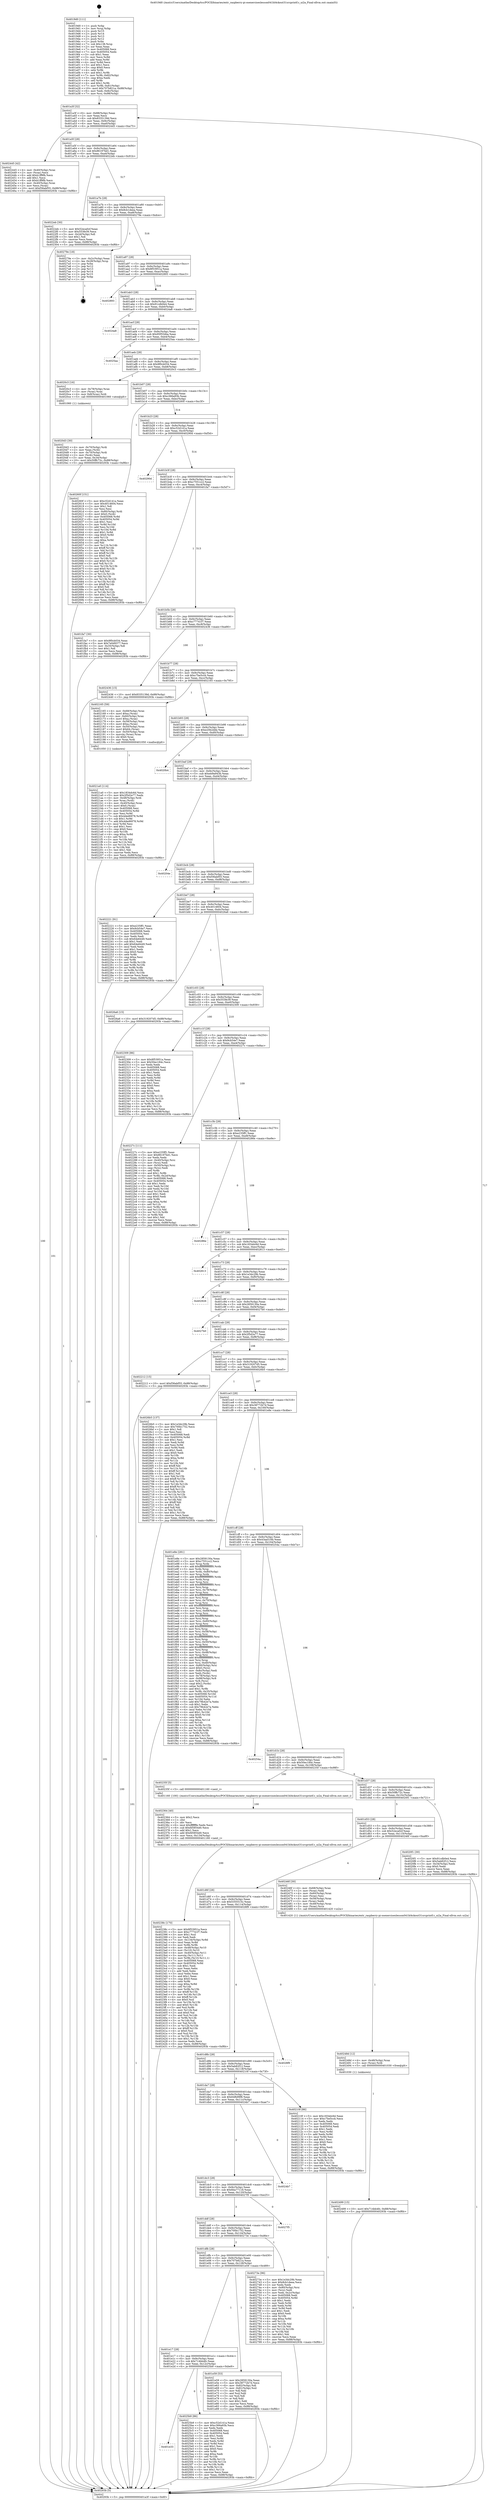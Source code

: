 digraph "0x4019d0" {
  label = "0x4019d0 (/mnt/c/Users/mathe/Desktop/tcc/POCII/binaries/extr_raspberry-pi-osexerciseslesson041bl4ckout31srcprintf.c_ui2a_Final-ollvm.out::main(0))"
  labelloc = "t"
  node[shape=record]

  Entry [label="",width=0.3,height=0.3,shape=circle,fillcolor=black,style=filled]
  "0x401a3f" [label="{
     0x401a3f [32]\l
     | [instrs]\l
     &nbsp;&nbsp;0x401a3f \<+6\>: mov -0x88(%rbp),%eax\l
     &nbsp;&nbsp;0x401a45 \<+2\>: mov %eax,%ecx\l
     &nbsp;&nbsp;0x401a47 \<+6\>: sub $0x8335139d,%ecx\l
     &nbsp;&nbsp;0x401a4d \<+6\>: mov %eax,-0x9c(%rbp)\l
     &nbsp;&nbsp;0x401a53 \<+6\>: mov %ecx,-0xa0(%rbp)\l
     &nbsp;&nbsp;0x401a59 \<+6\>: je 0000000000402445 \<main+0xa75\>\l
  }"]
  "0x402445" [label="{
     0x402445 [42]\l
     | [instrs]\l
     &nbsp;&nbsp;0x402445 \<+4\>: mov -0x40(%rbp),%rax\l
     &nbsp;&nbsp;0x402449 \<+2\>: mov (%rax),%ecx\l
     &nbsp;&nbsp;0x40244b \<+6\>: add $0xb1ff9fb,%ecx\l
     &nbsp;&nbsp;0x402451 \<+3\>: add $0x1,%ecx\l
     &nbsp;&nbsp;0x402454 \<+6\>: sub $0xb1ff9fb,%ecx\l
     &nbsp;&nbsp;0x40245a \<+4\>: mov -0x40(%rbp),%rax\l
     &nbsp;&nbsp;0x40245e \<+2\>: mov %ecx,(%rax)\l
     &nbsp;&nbsp;0x402460 \<+10\>: movl $0xf36abf55,-0x88(%rbp)\l
     &nbsp;&nbsp;0x40246a \<+5\>: jmp 000000000040293b \<main+0xf6b\>\l
  }"]
  "0x401a5f" [label="{
     0x401a5f [28]\l
     | [instrs]\l
     &nbsp;&nbsp;0x401a5f \<+5\>: jmp 0000000000401a64 \<main+0x94\>\l
     &nbsp;&nbsp;0x401a64 \<+6\>: mov -0x9c(%rbp),%eax\l
     &nbsp;&nbsp;0x401a6a \<+5\>: sub $0x86197bd1,%eax\l
     &nbsp;&nbsp;0x401a6f \<+6\>: mov %eax,-0xa4(%rbp)\l
     &nbsp;&nbsp;0x401a75 \<+6\>: je 00000000004022eb \<main+0x91b\>\l
  }"]
  Exit [label="",width=0.3,height=0.3,shape=circle,fillcolor=black,style=filled,peripheries=2]
  "0x4022eb" [label="{
     0x4022eb [30]\l
     | [instrs]\l
     &nbsp;&nbsp;0x4022eb \<+5\>: mov $0x52eca0cf,%eax\l
     &nbsp;&nbsp;0x4022f0 \<+5\>: mov $0x553fe39,%ecx\l
     &nbsp;&nbsp;0x4022f5 \<+3\>: mov -0x2d(%rbp),%dl\l
     &nbsp;&nbsp;0x4022f8 \<+3\>: test $0x1,%dl\l
     &nbsp;&nbsp;0x4022fb \<+3\>: cmovne %ecx,%eax\l
     &nbsp;&nbsp;0x4022fe \<+6\>: mov %eax,-0x88(%rbp)\l
     &nbsp;&nbsp;0x402304 \<+5\>: jmp 000000000040293b \<main+0xf6b\>\l
  }"]
  "0x401a7b" [label="{
     0x401a7b [28]\l
     | [instrs]\l
     &nbsp;&nbsp;0x401a7b \<+5\>: jmp 0000000000401a80 \<main+0xb0\>\l
     &nbsp;&nbsp;0x401a80 \<+6\>: mov -0x9c(%rbp),%eax\l
     &nbsp;&nbsp;0x401a86 \<+5\>: sub $0x8cb1deea,%eax\l
     &nbsp;&nbsp;0x401a8b \<+6\>: mov %eax,-0xa8(%rbp)\l
     &nbsp;&nbsp;0x401a91 \<+6\>: je 000000000040279e \<main+0xdce\>\l
  }"]
  "0x401e33" [label="{
     0x401e33\l
  }", style=dashed]
  "0x40279e" [label="{
     0x40279e [18]\l
     | [instrs]\l
     &nbsp;&nbsp;0x40279e \<+3\>: mov -0x2c(%rbp),%eax\l
     &nbsp;&nbsp;0x4027a1 \<+4\>: lea -0x28(%rbp),%rsp\l
     &nbsp;&nbsp;0x4027a5 \<+1\>: pop %rbx\l
     &nbsp;&nbsp;0x4027a6 \<+2\>: pop %r12\l
     &nbsp;&nbsp;0x4027a8 \<+2\>: pop %r13\l
     &nbsp;&nbsp;0x4027aa \<+2\>: pop %r14\l
     &nbsp;&nbsp;0x4027ac \<+2\>: pop %r15\l
     &nbsp;&nbsp;0x4027ae \<+1\>: pop %rbp\l
     &nbsp;&nbsp;0x4027af \<+1\>: ret\l
  }"]
  "0x401a97" [label="{
     0x401a97 [28]\l
     | [instrs]\l
     &nbsp;&nbsp;0x401a97 \<+5\>: jmp 0000000000401a9c \<main+0xcc\>\l
     &nbsp;&nbsp;0x401a9c \<+6\>: mov -0x9c(%rbp),%eax\l
     &nbsp;&nbsp;0x401aa2 \<+5\>: sub $0x8f53951a,%eax\l
     &nbsp;&nbsp;0x401aa7 \<+6\>: mov %eax,-0xac(%rbp)\l
     &nbsp;&nbsp;0x401aad \<+6\>: je 0000000000402893 \<main+0xec3\>\l
  }"]
  "0x4025b9" [label="{
     0x4025b9 [86]\l
     | [instrs]\l
     &nbsp;&nbsp;0x4025b9 \<+5\>: mov $0xc52d141a,%eax\l
     &nbsp;&nbsp;0x4025be \<+5\>: mov $0xc366a93b,%ecx\l
     &nbsp;&nbsp;0x4025c3 \<+2\>: xor %edx,%edx\l
     &nbsp;&nbsp;0x4025c5 \<+7\>: mov 0x405068,%esi\l
     &nbsp;&nbsp;0x4025cc \<+7\>: mov 0x405054,%edi\l
     &nbsp;&nbsp;0x4025d3 \<+3\>: sub $0x1,%edx\l
     &nbsp;&nbsp;0x4025d6 \<+3\>: mov %esi,%r8d\l
     &nbsp;&nbsp;0x4025d9 \<+3\>: add %edx,%r8d\l
     &nbsp;&nbsp;0x4025dc \<+4\>: imul %r8d,%esi\l
     &nbsp;&nbsp;0x4025e0 \<+3\>: and $0x1,%esi\l
     &nbsp;&nbsp;0x4025e3 \<+3\>: cmp $0x0,%esi\l
     &nbsp;&nbsp;0x4025e6 \<+4\>: sete %r9b\l
     &nbsp;&nbsp;0x4025ea \<+3\>: cmp $0xa,%edi\l
     &nbsp;&nbsp;0x4025ed \<+4\>: setl %r10b\l
     &nbsp;&nbsp;0x4025f1 \<+3\>: mov %r9b,%r11b\l
     &nbsp;&nbsp;0x4025f4 \<+3\>: and %r10b,%r11b\l
     &nbsp;&nbsp;0x4025f7 \<+3\>: xor %r10b,%r9b\l
     &nbsp;&nbsp;0x4025fa \<+3\>: or %r9b,%r11b\l
     &nbsp;&nbsp;0x4025fd \<+4\>: test $0x1,%r11b\l
     &nbsp;&nbsp;0x402601 \<+3\>: cmovne %ecx,%eax\l
     &nbsp;&nbsp;0x402604 \<+6\>: mov %eax,-0x88(%rbp)\l
     &nbsp;&nbsp;0x40260a \<+5\>: jmp 000000000040293b \<main+0xf6b\>\l
  }"]
  "0x402893" [label="{
     0x402893\l
  }", style=dashed]
  "0x401ab3" [label="{
     0x401ab3 [28]\l
     | [instrs]\l
     &nbsp;&nbsp;0x401ab3 \<+5\>: jmp 0000000000401ab8 \<main+0xe8\>\l
     &nbsp;&nbsp;0x401ab8 \<+6\>: mov -0x9c(%rbp),%eax\l
     &nbsp;&nbsp;0x401abe \<+5\>: sub $0x91cdb0e4,%eax\l
     &nbsp;&nbsp;0x401ac3 \<+6\>: mov %eax,-0xb0(%rbp)\l
     &nbsp;&nbsp;0x401ac9 \<+6\>: je 00000000004024a8 \<main+0xad8\>\l
  }"]
  "0x402499" [label="{
     0x402499 [15]\l
     | [instrs]\l
     &nbsp;&nbsp;0x402499 \<+10\>: movl $0x714bb4fc,-0x88(%rbp)\l
     &nbsp;&nbsp;0x4024a3 \<+5\>: jmp 000000000040293b \<main+0xf6b\>\l
  }"]
  "0x4024a8" [label="{
     0x4024a8\l
  }", style=dashed]
  "0x401acf" [label="{
     0x401acf [28]\l
     | [instrs]\l
     &nbsp;&nbsp;0x401acf \<+5\>: jmp 0000000000401ad4 \<main+0x104\>\l
     &nbsp;&nbsp;0x401ad4 \<+6\>: mov -0x9c(%rbp),%eax\l
     &nbsp;&nbsp;0x401ada \<+5\>: sub $0x95f554ba,%eax\l
     &nbsp;&nbsp;0x401adf \<+6\>: mov %eax,-0xb4(%rbp)\l
     &nbsp;&nbsp;0x401ae5 \<+6\>: je 00000000004025aa \<main+0xbda\>\l
  }"]
  "0x40248d" [label="{
     0x40248d [12]\l
     | [instrs]\l
     &nbsp;&nbsp;0x40248d \<+4\>: mov -0x48(%rbp),%rax\l
     &nbsp;&nbsp;0x402491 \<+3\>: mov (%rax),%rdi\l
     &nbsp;&nbsp;0x402494 \<+5\>: call 0000000000401030 \<free@plt\>\l
     | [calls]\l
     &nbsp;&nbsp;0x401030 \{1\} (unknown)\l
  }"]
  "0x4025aa" [label="{
     0x4025aa\l
  }", style=dashed]
  "0x401aeb" [label="{
     0x401aeb [28]\l
     | [instrs]\l
     &nbsp;&nbsp;0x401aeb \<+5\>: jmp 0000000000401af0 \<main+0x120\>\l
     &nbsp;&nbsp;0x401af0 \<+6\>: mov -0x9c(%rbp),%eax\l
     &nbsp;&nbsp;0x401af6 \<+5\>: sub $0x9f0cb034,%eax\l
     &nbsp;&nbsp;0x401afb \<+6\>: mov %eax,-0xb8(%rbp)\l
     &nbsp;&nbsp;0x401b01 \<+6\>: je 00000000004020c3 \<main+0x6f3\>\l
  }"]
  "0x40238c" [label="{
     0x40238c [170]\l
     | [instrs]\l
     &nbsp;&nbsp;0x40238c \<+5\>: mov $0x8f53951a,%ecx\l
     &nbsp;&nbsp;0x402391 \<+5\>: mov $0xc77741f7,%edx\l
     &nbsp;&nbsp;0x402396 \<+3\>: mov $0x1,%sil\l
     &nbsp;&nbsp;0x402399 \<+2\>: xor %edi,%edi\l
     &nbsp;&nbsp;0x40239b \<+7\>: mov -0x134(%rbp),%r8d\l
     &nbsp;&nbsp;0x4023a2 \<+4\>: imul %eax,%r8d\l
     &nbsp;&nbsp;0x4023a6 \<+3\>: mov %r8b,%r9b\l
     &nbsp;&nbsp;0x4023a9 \<+4\>: mov -0x48(%rbp),%r10\l
     &nbsp;&nbsp;0x4023ad \<+3\>: mov (%r10),%r10\l
     &nbsp;&nbsp;0x4023b0 \<+4\>: mov -0x40(%rbp),%r11\l
     &nbsp;&nbsp;0x4023b4 \<+3\>: movslq (%r11),%r11\l
     &nbsp;&nbsp;0x4023b7 \<+4\>: mov %r9b,(%r10,%r11,1)\l
     &nbsp;&nbsp;0x4023bb \<+7\>: mov 0x405068,%eax\l
     &nbsp;&nbsp;0x4023c2 \<+8\>: mov 0x405054,%r8d\l
     &nbsp;&nbsp;0x4023ca \<+3\>: sub $0x1,%edi\l
     &nbsp;&nbsp;0x4023cd \<+2\>: mov %eax,%ebx\l
     &nbsp;&nbsp;0x4023cf \<+2\>: add %edi,%ebx\l
     &nbsp;&nbsp;0x4023d1 \<+3\>: imul %ebx,%eax\l
     &nbsp;&nbsp;0x4023d4 \<+3\>: and $0x1,%eax\l
     &nbsp;&nbsp;0x4023d7 \<+3\>: cmp $0x0,%eax\l
     &nbsp;&nbsp;0x4023da \<+4\>: sete %r9b\l
     &nbsp;&nbsp;0x4023de \<+4\>: cmp $0xa,%r8d\l
     &nbsp;&nbsp;0x4023e2 \<+4\>: setl %r14b\l
     &nbsp;&nbsp;0x4023e6 \<+3\>: mov %r9b,%r15b\l
     &nbsp;&nbsp;0x4023e9 \<+4\>: xor $0xff,%r15b\l
     &nbsp;&nbsp;0x4023ed \<+3\>: mov %r14b,%r12b\l
     &nbsp;&nbsp;0x4023f0 \<+4\>: xor $0xff,%r12b\l
     &nbsp;&nbsp;0x4023f4 \<+4\>: xor $0x0,%sil\l
     &nbsp;&nbsp;0x4023f8 \<+3\>: mov %r15b,%r13b\l
     &nbsp;&nbsp;0x4023fb \<+4\>: and $0x0,%r13b\l
     &nbsp;&nbsp;0x4023ff \<+3\>: and %sil,%r9b\l
     &nbsp;&nbsp;0x402402 \<+3\>: mov %r12b,%al\l
     &nbsp;&nbsp;0x402405 \<+2\>: and $0x0,%al\l
     &nbsp;&nbsp;0x402407 \<+3\>: and %sil,%r14b\l
     &nbsp;&nbsp;0x40240a \<+3\>: or %r9b,%r13b\l
     &nbsp;&nbsp;0x40240d \<+3\>: or %r14b,%al\l
     &nbsp;&nbsp;0x402410 \<+3\>: xor %al,%r13b\l
     &nbsp;&nbsp;0x402413 \<+3\>: or %r12b,%r15b\l
     &nbsp;&nbsp;0x402416 \<+4\>: xor $0xff,%r15b\l
     &nbsp;&nbsp;0x40241a \<+4\>: or $0x0,%sil\l
     &nbsp;&nbsp;0x40241e \<+3\>: and %sil,%r15b\l
     &nbsp;&nbsp;0x402421 \<+3\>: or %r15b,%r13b\l
     &nbsp;&nbsp;0x402424 \<+4\>: test $0x1,%r13b\l
     &nbsp;&nbsp;0x402428 \<+3\>: cmovne %edx,%ecx\l
     &nbsp;&nbsp;0x40242b \<+6\>: mov %ecx,-0x88(%rbp)\l
     &nbsp;&nbsp;0x402431 \<+5\>: jmp 000000000040293b \<main+0xf6b\>\l
  }"]
  "0x4020c3" [label="{
     0x4020c3 [16]\l
     | [instrs]\l
     &nbsp;&nbsp;0x4020c3 \<+4\>: mov -0x78(%rbp),%rax\l
     &nbsp;&nbsp;0x4020c7 \<+3\>: mov (%rax),%rax\l
     &nbsp;&nbsp;0x4020ca \<+4\>: mov 0x8(%rax),%rdi\l
     &nbsp;&nbsp;0x4020ce \<+5\>: call 0000000000401060 \<atoi@plt\>\l
     | [calls]\l
     &nbsp;&nbsp;0x401060 \{1\} (unknown)\l
  }"]
  "0x401b07" [label="{
     0x401b07 [28]\l
     | [instrs]\l
     &nbsp;&nbsp;0x401b07 \<+5\>: jmp 0000000000401b0c \<main+0x13c\>\l
     &nbsp;&nbsp;0x401b0c \<+6\>: mov -0x9c(%rbp),%eax\l
     &nbsp;&nbsp;0x401b12 \<+5\>: sub $0xc366a93b,%eax\l
     &nbsp;&nbsp;0x401b17 \<+6\>: mov %eax,-0xbc(%rbp)\l
     &nbsp;&nbsp;0x401b1d \<+6\>: je 000000000040260f \<main+0xc3f\>\l
  }"]
  "0x402364" [label="{
     0x402364 [40]\l
     | [instrs]\l
     &nbsp;&nbsp;0x402364 \<+5\>: mov $0x2,%ecx\l
     &nbsp;&nbsp;0x402369 \<+1\>: cltd\l
     &nbsp;&nbsp;0x40236a \<+2\>: idiv %ecx\l
     &nbsp;&nbsp;0x40236c \<+6\>: imul $0xfffffffe,%edx,%ecx\l
     &nbsp;&nbsp;0x402372 \<+6\>: sub $0xfd5854d0,%ecx\l
     &nbsp;&nbsp;0x402378 \<+3\>: add $0x1,%ecx\l
     &nbsp;&nbsp;0x40237b \<+6\>: add $0xfd5854d0,%ecx\l
     &nbsp;&nbsp;0x402381 \<+6\>: mov %ecx,-0x134(%rbp)\l
     &nbsp;&nbsp;0x402387 \<+5\>: call 0000000000401160 \<next_i\>\l
     | [calls]\l
     &nbsp;&nbsp;0x401160 \{100\} (/mnt/c/Users/mathe/Desktop/tcc/POCII/binaries/extr_raspberry-pi-osexerciseslesson041bl4ckout31srcprintf.c_ui2a_Final-ollvm.out::next_i)\l
  }"]
  "0x40260f" [label="{
     0x40260f [151]\l
     | [instrs]\l
     &nbsp;&nbsp;0x40260f \<+5\>: mov $0xc52d141a,%eax\l
     &nbsp;&nbsp;0x402614 \<+5\>: mov $0x4014604,%ecx\l
     &nbsp;&nbsp;0x402619 \<+2\>: mov $0x1,%dl\l
     &nbsp;&nbsp;0x40261b \<+2\>: xor %esi,%esi\l
     &nbsp;&nbsp;0x40261d \<+4\>: mov -0x80(%rbp),%rdi\l
     &nbsp;&nbsp;0x402621 \<+6\>: movl $0x0,(%rdi)\l
     &nbsp;&nbsp;0x402627 \<+8\>: mov 0x405068,%r8d\l
     &nbsp;&nbsp;0x40262f \<+8\>: mov 0x405054,%r9d\l
     &nbsp;&nbsp;0x402637 \<+3\>: sub $0x1,%esi\l
     &nbsp;&nbsp;0x40263a \<+3\>: mov %r8d,%r10d\l
     &nbsp;&nbsp;0x40263d \<+3\>: add %esi,%r10d\l
     &nbsp;&nbsp;0x402640 \<+4\>: imul %r10d,%r8d\l
     &nbsp;&nbsp;0x402644 \<+4\>: and $0x1,%r8d\l
     &nbsp;&nbsp;0x402648 \<+4\>: cmp $0x0,%r8d\l
     &nbsp;&nbsp;0x40264c \<+4\>: sete %r11b\l
     &nbsp;&nbsp;0x402650 \<+4\>: cmp $0xa,%r9d\l
     &nbsp;&nbsp;0x402654 \<+3\>: setl %bl\l
     &nbsp;&nbsp;0x402657 \<+3\>: mov %r11b,%r14b\l
     &nbsp;&nbsp;0x40265a \<+4\>: xor $0xff,%r14b\l
     &nbsp;&nbsp;0x40265e \<+3\>: mov %bl,%r15b\l
     &nbsp;&nbsp;0x402661 \<+4\>: xor $0xff,%r15b\l
     &nbsp;&nbsp;0x402665 \<+3\>: xor $0x0,%dl\l
     &nbsp;&nbsp;0x402668 \<+3\>: mov %r14b,%r12b\l
     &nbsp;&nbsp;0x40266b \<+4\>: and $0x0,%r12b\l
     &nbsp;&nbsp;0x40266f \<+3\>: and %dl,%r11b\l
     &nbsp;&nbsp;0x402672 \<+3\>: mov %r15b,%r13b\l
     &nbsp;&nbsp;0x402675 \<+4\>: and $0x0,%r13b\l
     &nbsp;&nbsp;0x402679 \<+2\>: and %dl,%bl\l
     &nbsp;&nbsp;0x40267b \<+3\>: or %r11b,%r12b\l
     &nbsp;&nbsp;0x40267e \<+3\>: or %bl,%r13b\l
     &nbsp;&nbsp;0x402681 \<+3\>: xor %r13b,%r12b\l
     &nbsp;&nbsp;0x402684 \<+3\>: or %r15b,%r14b\l
     &nbsp;&nbsp;0x402687 \<+4\>: xor $0xff,%r14b\l
     &nbsp;&nbsp;0x40268b \<+3\>: or $0x0,%dl\l
     &nbsp;&nbsp;0x40268e \<+3\>: and %dl,%r14b\l
     &nbsp;&nbsp;0x402691 \<+3\>: or %r14b,%r12b\l
     &nbsp;&nbsp;0x402694 \<+4\>: test $0x1,%r12b\l
     &nbsp;&nbsp;0x402698 \<+3\>: cmovne %ecx,%eax\l
     &nbsp;&nbsp;0x40269b \<+6\>: mov %eax,-0x88(%rbp)\l
     &nbsp;&nbsp;0x4026a1 \<+5\>: jmp 000000000040293b \<main+0xf6b\>\l
  }"]
  "0x401b23" [label="{
     0x401b23 [28]\l
     | [instrs]\l
     &nbsp;&nbsp;0x401b23 \<+5\>: jmp 0000000000401b28 \<main+0x158\>\l
     &nbsp;&nbsp;0x401b28 \<+6\>: mov -0x9c(%rbp),%eax\l
     &nbsp;&nbsp;0x401b2e \<+5\>: sub $0xc52d141a,%eax\l
     &nbsp;&nbsp;0x401b33 \<+6\>: mov %eax,-0xc0(%rbp)\l
     &nbsp;&nbsp;0x401b39 \<+6\>: je 000000000040290d \<main+0xf3d\>\l
  }"]
  "0x4021a0" [label="{
     0x4021a0 [114]\l
     | [instrs]\l
     &nbsp;&nbsp;0x4021a0 \<+5\>: mov $0x1834dc6d,%ecx\l
     &nbsp;&nbsp;0x4021a5 \<+5\>: mov $0x2f5d2e77,%edx\l
     &nbsp;&nbsp;0x4021aa \<+4\>: mov -0x48(%rbp),%rdi\l
     &nbsp;&nbsp;0x4021ae \<+3\>: mov %rax,(%rdi)\l
     &nbsp;&nbsp;0x4021b1 \<+4\>: mov -0x40(%rbp),%rax\l
     &nbsp;&nbsp;0x4021b5 \<+6\>: movl $0x0,(%rax)\l
     &nbsp;&nbsp;0x4021bb \<+7\>: mov 0x405068,%esi\l
     &nbsp;&nbsp;0x4021c2 \<+8\>: mov 0x405054,%r8d\l
     &nbsp;&nbsp;0x4021ca \<+3\>: mov %esi,%r9d\l
     &nbsp;&nbsp;0x4021cd \<+7\>: sub $0x4ded6978,%r9d\l
     &nbsp;&nbsp;0x4021d4 \<+4\>: sub $0x1,%r9d\l
     &nbsp;&nbsp;0x4021d8 \<+7\>: add $0x4ded6978,%r9d\l
     &nbsp;&nbsp;0x4021df \<+4\>: imul %r9d,%esi\l
     &nbsp;&nbsp;0x4021e3 \<+3\>: and $0x1,%esi\l
     &nbsp;&nbsp;0x4021e6 \<+3\>: cmp $0x0,%esi\l
     &nbsp;&nbsp;0x4021e9 \<+4\>: sete %r10b\l
     &nbsp;&nbsp;0x4021ed \<+4\>: cmp $0xa,%r8d\l
     &nbsp;&nbsp;0x4021f1 \<+4\>: setl %r11b\l
     &nbsp;&nbsp;0x4021f5 \<+3\>: mov %r10b,%bl\l
     &nbsp;&nbsp;0x4021f8 \<+3\>: and %r11b,%bl\l
     &nbsp;&nbsp;0x4021fb \<+3\>: xor %r11b,%r10b\l
     &nbsp;&nbsp;0x4021fe \<+3\>: or %r10b,%bl\l
     &nbsp;&nbsp;0x402201 \<+3\>: test $0x1,%bl\l
     &nbsp;&nbsp;0x402204 \<+3\>: cmovne %edx,%ecx\l
     &nbsp;&nbsp;0x402207 \<+6\>: mov %ecx,-0x88(%rbp)\l
     &nbsp;&nbsp;0x40220d \<+5\>: jmp 000000000040293b \<main+0xf6b\>\l
  }"]
  "0x40290d" [label="{
     0x40290d\l
  }", style=dashed]
  "0x401b3f" [label="{
     0x401b3f [28]\l
     | [instrs]\l
     &nbsp;&nbsp;0x401b3f \<+5\>: jmp 0000000000401b44 \<main+0x174\>\l
     &nbsp;&nbsp;0x401b44 \<+6\>: mov -0x9c(%rbp),%eax\l
     &nbsp;&nbsp;0x401b4a \<+5\>: sub $0xc7551cc2,%eax\l
     &nbsp;&nbsp;0x401b4f \<+6\>: mov %eax,-0xc4(%rbp)\l
     &nbsp;&nbsp;0x401b55 \<+6\>: je 0000000000401fa7 \<main+0x5d7\>\l
  }"]
  "0x4020d3" [label="{
     0x4020d3 [30]\l
     | [instrs]\l
     &nbsp;&nbsp;0x4020d3 \<+4\>: mov -0x70(%rbp),%rdi\l
     &nbsp;&nbsp;0x4020d7 \<+2\>: mov %eax,(%rdi)\l
     &nbsp;&nbsp;0x4020d9 \<+4\>: mov -0x70(%rbp),%rdi\l
     &nbsp;&nbsp;0x4020dd \<+2\>: mov (%rdi),%eax\l
     &nbsp;&nbsp;0x4020df \<+3\>: mov %eax,-0x34(%rbp)\l
     &nbsp;&nbsp;0x4020e2 \<+10\>: movl $0x50ffc72c,-0x88(%rbp)\l
     &nbsp;&nbsp;0x4020ec \<+5\>: jmp 000000000040293b \<main+0xf6b\>\l
  }"]
  "0x401fa7" [label="{
     0x401fa7 [30]\l
     | [instrs]\l
     &nbsp;&nbsp;0x401fa7 \<+5\>: mov $0x9f0cb034,%eax\l
     &nbsp;&nbsp;0x401fac \<+5\>: mov $0x7e0d9377,%ecx\l
     &nbsp;&nbsp;0x401fb1 \<+3\>: mov -0x35(%rbp),%dl\l
     &nbsp;&nbsp;0x401fb4 \<+3\>: test $0x1,%dl\l
     &nbsp;&nbsp;0x401fb7 \<+3\>: cmovne %ecx,%eax\l
     &nbsp;&nbsp;0x401fba \<+6\>: mov %eax,-0x88(%rbp)\l
     &nbsp;&nbsp;0x401fc0 \<+5\>: jmp 000000000040293b \<main+0xf6b\>\l
  }"]
  "0x401b5b" [label="{
     0x401b5b [28]\l
     | [instrs]\l
     &nbsp;&nbsp;0x401b5b \<+5\>: jmp 0000000000401b60 \<main+0x190\>\l
     &nbsp;&nbsp;0x401b60 \<+6\>: mov -0x9c(%rbp),%eax\l
     &nbsp;&nbsp;0x401b66 \<+5\>: sub $0xc77741f7,%eax\l
     &nbsp;&nbsp;0x401b6b \<+6\>: mov %eax,-0xc8(%rbp)\l
     &nbsp;&nbsp;0x401b71 \<+6\>: je 0000000000402436 \<main+0xa66\>\l
  }"]
  "0x4019d0" [label="{
     0x4019d0 [111]\l
     | [instrs]\l
     &nbsp;&nbsp;0x4019d0 \<+1\>: push %rbp\l
     &nbsp;&nbsp;0x4019d1 \<+3\>: mov %rsp,%rbp\l
     &nbsp;&nbsp;0x4019d4 \<+2\>: push %r15\l
     &nbsp;&nbsp;0x4019d6 \<+2\>: push %r14\l
     &nbsp;&nbsp;0x4019d8 \<+2\>: push %r13\l
     &nbsp;&nbsp;0x4019da \<+2\>: push %r12\l
     &nbsp;&nbsp;0x4019dc \<+1\>: push %rbx\l
     &nbsp;&nbsp;0x4019dd \<+7\>: sub $0x138,%rsp\l
     &nbsp;&nbsp;0x4019e4 \<+2\>: xor %eax,%eax\l
     &nbsp;&nbsp;0x4019e6 \<+7\>: mov 0x405068,%ecx\l
     &nbsp;&nbsp;0x4019ed \<+7\>: mov 0x405054,%edx\l
     &nbsp;&nbsp;0x4019f4 \<+3\>: sub $0x1,%eax\l
     &nbsp;&nbsp;0x4019f7 \<+3\>: mov %ecx,%r8d\l
     &nbsp;&nbsp;0x4019fa \<+3\>: add %eax,%r8d\l
     &nbsp;&nbsp;0x4019fd \<+4\>: imul %r8d,%ecx\l
     &nbsp;&nbsp;0x401a01 \<+3\>: and $0x1,%ecx\l
     &nbsp;&nbsp;0x401a04 \<+3\>: cmp $0x0,%ecx\l
     &nbsp;&nbsp;0x401a07 \<+4\>: sete %r9b\l
     &nbsp;&nbsp;0x401a0b \<+4\>: and $0x1,%r9b\l
     &nbsp;&nbsp;0x401a0f \<+7\>: mov %r9b,-0x82(%rbp)\l
     &nbsp;&nbsp;0x401a16 \<+3\>: cmp $0xa,%edx\l
     &nbsp;&nbsp;0x401a19 \<+4\>: setl %r9b\l
     &nbsp;&nbsp;0x401a1d \<+4\>: and $0x1,%r9b\l
     &nbsp;&nbsp;0x401a21 \<+7\>: mov %r9b,-0x81(%rbp)\l
     &nbsp;&nbsp;0x401a28 \<+10\>: movl $0x707b821a,-0x88(%rbp)\l
     &nbsp;&nbsp;0x401a32 \<+6\>: mov %edi,-0x8c(%rbp)\l
     &nbsp;&nbsp;0x401a38 \<+7\>: mov %rsi,-0x98(%rbp)\l
  }"]
  "0x402436" [label="{
     0x402436 [15]\l
     | [instrs]\l
     &nbsp;&nbsp;0x402436 \<+10\>: movl $0x8335139d,-0x88(%rbp)\l
     &nbsp;&nbsp;0x402440 \<+5\>: jmp 000000000040293b \<main+0xf6b\>\l
  }"]
  "0x401b77" [label="{
     0x401b77 [28]\l
     | [instrs]\l
     &nbsp;&nbsp;0x401b77 \<+5\>: jmp 0000000000401b7c \<main+0x1ac\>\l
     &nbsp;&nbsp;0x401b7c \<+6\>: mov -0x9c(%rbp),%eax\l
     &nbsp;&nbsp;0x401b82 \<+5\>: sub $0xc7be5ccb,%eax\l
     &nbsp;&nbsp;0x401b87 \<+6\>: mov %eax,-0xcc(%rbp)\l
     &nbsp;&nbsp;0x401b8d \<+6\>: je 0000000000402165 \<main+0x795\>\l
  }"]
  "0x40293b" [label="{
     0x40293b [5]\l
     | [instrs]\l
     &nbsp;&nbsp;0x40293b \<+5\>: jmp 0000000000401a3f \<main+0x6f\>\l
  }"]
  "0x402165" [label="{
     0x402165 [59]\l
     | [instrs]\l
     &nbsp;&nbsp;0x402165 \<+4\>: mov -0x68(%rbp),%rax\l
     &nbsp;&nbsp;0x402169 \<+6\>: movl $0xa,(%rax)\l
     &nbsp;&nbsp;0x40216f \<+4\>: mov -0x60(%rbp),%rax\l
     &nbsp;&nbsp;0x402173 \<+6\>: movl $0xa,(%rax)\l
     &nbsp;&nbsp;0x402179 \<+4\>: mov -0x58(%rbp),%rax\l
     &nbsp;&nbsp;0x40217d \<+6\>: movl $0xa,(%rax)\l
     &nbsp;&nbsp;0x402183 \<+4\>: mov -0x50(%rbp),%rax\l
     &nbsp;&nbsp;0x402187 \<+6\>: movl $0x64,(%rax)\l
     &nbsp;&nbsp;0x40218d \<+4\>: mov -0x50(%rbp),%rax\l
     &nbsp;&nbsp;0x402191 \<+3\>: movslq (%rax),%rax\l
     &nbsp;&nbsp;0x402194 \<+4\>: shl $0x0,%rax\l
     &nbsp;&nbsp;0x402198 \<+3\>: mov %rax,%rdi\l
     &nbsp;&nbsp;0x40219b \<+5\>: call 0000000000401050 \<malloc@plt\>\l
     | [calls]\l
     &nbsp;&nbsp;0x401050 \{1\} (unknown)\l
  }"]
  "0x401b93" [label="{
     0x401b93 [28]\l
     | [instrs]\l
     &nbsp;&nbsp;0x401b93 \<+5\>: jmp 0000000000401b98 \<main+0x1c8\>\l
     &nbsp;&nbsp;0x401b98 \<+6\>: mov -0x9c(%rbp),%eax\l
     &nbsp;&nbsp;0x401b9e \<+5\>: sub $0xe20b2dde,%eax\l
     &nbsp;&nbsp;0x401ba3 \<+6\>: mov %eax,-0xd0(%rbp)\l
     &nbsp;&nbsp;0x401ba9 \<+6\>: je 00000000004020b4 \<main+0x6e4\>\l
  }"]
  "0x401e17" [label="{
     0x401e17 [28]\l
     | [instrs]\l
     &nbsp;&nbsp;0x401e17 \<+5\>: jmp 0000000000401e1c \<main+0x44c\>\l
     &nbsp;&nbsp;0x401e1c \<+6\>: mov -0x9c(%rbp),%eax\l
     &nbsp;&nbsp;0x401e22 \<+5\>: sub $0x714bb4fc,%eax\l
     &nbsp;&nbsp;0x401e27 \<+6\>: mov %eax,-0x12c(%rbp)\l
     &nbsp;&nbsp;0x401e2d \<+6\>: je 00000000004025b9 \<main+0xbe9\>\l
  }"]
  "0x4020b4" [label="{
     0x4020b4\l
  }", style=dashed]
  "0x401baf" [label="{
     0x401baf [28]\l
     | [instrs]\l
     &nbsp;&nbsp;0x401baf \<+5\>: jmp 0000000000401bb4 \<main+0x1e4\>\l
     &nbsp;&nbsp;0x401bb4 \<+6\>: mov -0x9c(%rbp),%eax\l
     &nbsp;&nbsp;0x401bba \<+5\>: sub $0xeb9a943b,%eax\l
     &nbsp;&nbsp;0x401bbf \<+6\>: mov %eax,-0xd4(%rbp)\l
     &nbsp;&nbsp;0x401bc5 \<+6\>: je 000000000040204e \<main+0x67e\>\l
  }"]
  "0x401e59" [label="{
     0x401e59 [53]\l
     | [instrs]\l
     &nbsp;&nbsp;0x401e59 \<+5\>: mov $0x2859130a,%eax\l
     &nbsp;&nbsp;0x401e5e \<+5\>: mov $0x38772b7d,%ecx\l
     &nbsp;&nbsp;0x401e63 \<+6\>: mov -0x82(%rbp),%dl\l
     &nbsp;&nbsp;0x401e69 \<+7\>: mov -0x81(%rbp),%sil\l
     &nbsp;&nbsp;0x401e70 \<+3\>: mov %dl,%dil\l
     &nbsp;&nbsp;0x401e73 \<+3\>: and %sil,%dil\l
     &nbsp;&nbsp;0x401e76 \<+3\>: xor %sil,%dl\l
     &nbsp;&nbsp;0x401e79 \<+3\>: or %dl,%dil\l
     &nbsp;&nbsp;0x401e7c \<+4\>: test $0x1,%dil\l
     &nbsp;&nbsp;0x401e80 \<+3\>: cmovne %ecx,%eax\l
     &nbsp;&nbsp;0x401e83 \<+6\>: mov %eax,-0x88(%rbp)\l
     &nbsp;&nbsp;0x401e89 \<+5\>: jmp 000000000040293b \<main+0xf6b\>\l
  }"]
  "0x40204e" [label="{
     0x40204e\l
  }", style=dashed]
  "0x401bcb" [label="{
     0x401bcb [28]\l
     | [instrs]\l
     &nbsp;&nbsp;0x401bcb \<+5\>: jmp 0000000000401bd0 \<main+0x200\>\l
     &nbsp;&nbsp;0x401bd0 \<+6\>: mov -0x9c(%rbp),%eax\l
     &nbsp;&nbsp;0x401bd6 \<+5\>: sub $0xf36abf55,%eax\l
     &nbsp;&nbsp;0x401bdb \<+6\>: mov %eax,-0xd8(%rbp)\l
     &nbsp;&nbsp;0x401be1 \<+6\>: je 0000000000402221 \<main+0x851\>\l
  }"]
  "0x401dfb" [label="{
     0x401dfb [28]\l
     | [instrs]\l
     &nbsp;&nbsp;0x401dfb \<+5\>: jmp 0000000000401e00 \<main+0x430\>\l
     &nbsp;&nbsp;0x401e00 \<+6\>: mov -0x9c(%rbp),%eax\l
     &nbsp;&nbsp;0x401e06 \<+5\>: sub $0x707b821a,%eax\l
     &nbsp;&nbsp;0x401e0b \<+6\>: mov %eax,-0x128(%rbp)\l
     &nbsp;&nbsp;0x401e11 \<+6\>: je 0000000000401e59 \<main+0x489\>\l
  }"]
  "0x402221" [label="{
     0x402221 [91]\l
     | [instrs]\l
     &nbsp;&nbsp;0x402221 \<+5\>: mov $0xe235ff1,%eax\l
     &nbsp;&nbsp;0x402226 \<+5\>: mov $0x9cb54e7,%ecx\l
     &nbsp;&nbsp;0x40222b \<+7\>: mov 0x405068,%edx\l
     &nbsp;&nbsp;0x402232 \<+7\>: mov 0x405054,%esi\l
     &nbsp;&nbsp;0x402239 \<+2\>: mov %edx,%edi\l
     &nbsp;&nbsp;0x40223b \<+6\>: sub $0x64e6449,%edi\l
     &nbsp;&nbsp;0x402241 \<+3\>: sub $0x1,%edi\l
     &nbsp;&nbsp;0x402244 \<+6\>: add $0x64e6449,%edi\l
     &nbsp;&nbsp;0x40224a \<+3\>: imul %edi,%edx\l
     &nbsp;&nbsp;0x40224d \<+3\>: and $0x1,%edx\l
     &nbsp;&nbsp;0x402250 \<+3\>: cmp $0x0,%edx\l
     &nbsp;&nbsp;0x402253 \<+4\>: sete %r8b\l
     &nbsp;&nbsp;0x402257 \<+3\>: cmp $0xa,%esi\l
     &nbsp;&nbsp;0x40225a \<+4\>: setl %r9b\l
     &nbsp;&nbsp;0x40225e \<+3\>: mov %r8b,%r10b\l
     &nbsp;&nbsp;0x402261 \<+3\>: and %r9b,%r10b\l
     &nbsp;&nbsp;0x402264 \<+3\>: xor %r9b,%r8b\l
     &nbsp;&nbsp;0x402267 \<+3\>: or %r8b,%r10b\l
     &nbsp;&nbsp;0x40226a \<+4\>: test $0x1,%r10b\l
     &nbsp;&nbsp;0x40226e \<+3\>: cmovne %ecx,%eax\l
     &nbsp;&nbsp;0x402271 \<+6\>: mov %eax,-0x88(%rbp)\l
     &nbsp;&nbsp;0x402277 \<+5\>: jmp 000000000040293b \<main+0xf6b\>\l
  }"]
  "0x401be7" [label="{
     0x401be7 [28]\l
     | [instrs]\l
     &nbsp;&nbsp;0x401be7 \<+5\>: jmp 0000000000401bec \<main+0x21c\>\l
     &nbsp;&nbsp;0x401bec \<+6\>: mov -0x9c(%rbp),%eax\l
     &nbsp;&nbsp;0x401bf2 \<+5\>: sub $0x4014604,%eax\l
     &nbsp;&nbsp;0x401bf7 \<+6\>: mov %eax,-0xdc(%rbp)\l
     &nbsp;&nbsp;0x401bfd \<+6\>: je 00000000004026a6 \<main+0xcd6\>\l
  }"]
  "0x40273e" [label="{
     0x40273e [96]\l
     | [instrs]\l
     &nbsp;&nbsp;0x40273e \<+5\>: mov $0x1e3dc29b,%eax\l
     &nbsp;&nbsp;0x402743 \<+5\>: mov $0x8cb1deea,%ecx\l
     &nbsp;&nbsp;0x402748 \<+2\>: xor %edx,%edx\l
     &nbsp;&nbsp;0x40274a \<+4\>: mov -0x80(%rbp),%rsi\l
     &nbsp;&nbsp;0x40274e \<+2\>: mov (%rsi),%edi\l
     &nbsp;&nbsp;0x402750 \<+3\>: mov %edi,-0x2c(%rbp)\l
     &nbsp;&nbsp;0x402753 \<+7\>: mov 0x405068,%edi\l
     &nbsp;&nbsp;0x40275a \<+8\>: mov 0x405054,%r8d\l
     &nbsp;&nbsp;0x402762 \<+3\>: sub $0x1,%edx\l
     &nbsp;&nbsp;0x402765 \<+3\>: mov %edi,%r9d\l
     &nbsp;&nbsp;0x402768 \<+3\>: add %edx,%r9d\l
     &nbsp;&nbsp;0x40276b \<+4\>: imul %r9d,%edi\l
     &nbsp;&nbsp;0x40276f \<+3\>: and $0x1,%edi\l
     &nbsp;&nbsp;0x402772 \<+3\>: cmp $0x0,%edi\l
     &nbsp;&nbsp;0x402775 \<+4\>: sete %r10b\l
     &nbsp;&nbsp;0x402779 \<+4\>: cmp $0xa,%r8d\l
     &nbsp;&nbsp;0x40277d \<+4\>: setl %r11b\l
     &nbsp;&nbsp;0x402781 \<+3\>: mov %r10b,%bl\l
     &nbsp;&nbsp;0x402784 \<+3\>: and %r11b,%bl\l
     &nbsp;&nbsp;0x402787 \<+3\>: xor %r11b,%r10b\l
     &nbsp;&nbsp;0x40278a \<+3\>: or %r10b,%bl\l
     &nbsp;&nbsp;0x40278d \<+3\>: test $0x1,%bl\l
     &nbsp;&nbsp;0x402790 \<+3\>: cmovne %ecx,%eax\l
     &nbsp;&nbsp;0x402793 \<+6\>: mov %eax,-0x88(%rbp)\l
     &nbsp;&nbsp;0x402799 \<+5\>: jmp 000000000040293b \<main+0xf6b\>\l
  }"]
  "0x4026a6" [label="{
     0x4026a6 [15]\l
     | [instrs]\l
     &nbsp;&nbsp;0x4026a6 \<+10\>: movl $0x319207d5,-0x88(%rbp)\l
     &nbsp;&nbsp;0x4026b0 \<+5\>: jmp 000000000040293b \<main+0xf6b\>\l
  }"]
  "0x401c03" [label="{
     0x401c03 [28]\l
     | [instrs]\l
     &nbsp;&nbsp;0x401c03 \<+5\>: jmp 0000000000401c08 \<main+0x238\>\l
     &nbsp;&nbsp;0x401c08 \<+6\>: mov -0x9c(%rbp),%eax\l
     &nbsp;&nbsp;0x401c0e \<+5\>: sub $0x553fe39,%eax\l
     &nbsp;&nbsp;0x401c13 \<+6\>: mov %eax,-0xe0(%rbp)\l
     &nbsp;&nbsp;0x401c19 \<+6\>: je 0000000000402309 \<main+0x939\>\l
  }"]
  "0x401ddf" [label="{
     0x401ddf [28]\l
     | [instrs]\l
     &nbsp;&nbsp;0x401ddf \<+5\>: jmp 0000000000401de4 \<main+0x414\>\l
     &nbsp;&nbsp;0x401de4 \<+6\>: mov -0x9c(%rbp),%eax\l
     &nbsp;&nbsp;0x401dea \<+5\>: sub $0x700b1752,%eax\l
     &nbsp;&nbsp;0x401def \<+6\>: mov %eax,-0x124(%rbp)\l
     &nbsp;&nbsp;0x401df5 \<+6\>: je 000000000040273e \<main+0xd6e\>\l
  }"]
  "0x402309" [label="{
     0x402309 [86]\l
     | [instrs]\l
     &nbsp;&nbsp;0x402309 \<+5\>: mov $0x8f53951a,%eax\l
     &nbsp;&nbsp;0x40230e \<+5\>: mov $0x50ec184c,%ecx\l
     &nbsp;&nbsp;0x402313 \<+2\>: xor %edx,%edx\l
     &nbsp;&nbsp;0x402315 \<+7\>: mov 0x405068,%esi\l
     &nbsp;&nbsp;0x40231c \<+7\>: mov 0x405054,%edi\l
     &nbsp;&nbsp;0x402323 \<+3\>: sub $0x1,%edx\l
     &nbsp;&nbsp;0x402326 \<+3\>: mov %esi,%r8d\l
     &nbsp;&nbsp;0x402329 \<+3\>: add %edx,%r8d\l
     &nbsp;&nbsp;0x40232c \<+4\>: imul %r8d,%esi\l
     &nbsp;&nbsp;0x402330 \<+3\>: and $0x1,%esi\l
     &nbsp;&nbsp;0x402333 \<+3\>: cmp $0x0,%esi\l
     &nbsp;&nbsp;0x402336 \<+4\>: sete %r9b\l
     &nbsp;&nbsp;0x40233a \<+3\>: cmp $0xa,%edi\l
     &nbsp;&nbsp;0x40233d \<+4\>: setl %r10b\l
     &nbsp;&nbsp;0x402341 \<+3\>: mov %r9b,%r11b\l
     &nbsp;&nbsp;0x402344 \<+3\>: and %r10b,%r11b\l
     &nbsp;&nbsp;0x402347 \<+3\>: xor %r10b,%r9b\l
     &nbsp;&nbsp;0x40234a \<+3\>: or %r9b,%r11b\l
     &nbsp;&nbsp;0x40234d \<+4\>: test $0x1,%r11b\l
     &nbsp;&nbsp;0x402351 \<+3\>: cmovne %ecx,%eax\l
     &nbsp;&nbsp;0x402354 \<+6\>: mov %eax,-0x88(%rbp)\l
     &nbsp;&nbsp;0x40235a \<+5\>: jmp 000000000040293b \<main+0xf6b\>\l
  }"]
  "0x401c1f" [label="{
     0x401c1f [28]\l
     | [instrs]\l
     &nbsp;&nbsp;0x401c1f \<+5\>: jmp 0000000000401c24 \<main+0x254\>\l
     &nbsp;&nbsp;0x401c24 \<+6\>: mov -0x9c(%rbp),%eax\l
     &nbsp;&nbsp;0x401c2a \<+5\>: sub $0x9cb54e7,%eax\l
     &nbsp;&nbsp;0x401c2f \<+6\>: mov %eax,-0xe4(%rbp)\l
     &nbsp;&nbsp;0x401c35 \<+6\>: je 000000000040227c \<main+0x8ac\>\l
  }"]
  "0x4027f5" [label="{
     0x4027f5\l
  }", style=dashed]
  "0x40227c" [label="{
     0x40227c [111]\l
     | [instrs]\l
     &nbsp;&nbsp;0x40227c \<+5\>: mov $0xe235ff1,%eax\l
     &nbsp;&nbsp;0x402281 \<+5\>: mov $0x86197bd1,%ecx\l
     &nbsp;&nbsp;0x402286 \<+2\>: xor %edx,%edx\l
     &nbsp;&nbsp;0x402288 \<+4\>: mov -0x40(%rbp),%rsi\l
     &nbsp;&nbsp;0x40228c \<+2\>: mov (%rsi),%edi\l
     &nbsp;&nbsp;0x40228e \<+4\>: mov -0x50(%rbp),%rsi\l
     &nbsp;&nbsp;0x402292 \<+2\>: cmp (%rsi),%edi\l
     &nbsp;&nbsp;0x402294 \<+4\>: setl %r8b\l
     &nbsp;&nbsp;0x402298 \<+4\>: and $0x1,%r8b\l
     &nbsp;&nbsp;0x40229c \<+4\>: mov %r8b,-0x2d(%rbp)\l
     &nbsp;&nbsp;0x4022a0 \<+7\>: mov 0x405068,%edi\l
     &nbsp;&nbsp;0x4022a7 \<+8\>: mov 0x405054,%r9d\l
     &nbsp;&nbsp;0x4022af \<+3\>: sub $0x1,%edx\l
     &nbsp;&nbsp;0x4022b2 \<+3\>: mov %edi,%r10d\l
     &nbsp;&nbsp;0x4022b5 \<+3\>: add %edx,%r10d\l
     &nbsp;&nbsp;0x4022b8 \<+4\>: imul %r10d,%edi\l
     &nbsp;&nbsp;0x4022bc \<+3\>: and $0x1,%edi\l
     &nbsp;&nbsp;0x4022bf \<+3\>: cmp $0x0,%edi\l
     &nbsp;&nbsp;0x4022c2 \<+4\>: sete %r8b\l
     &nbsp;&nbsp;0x4022c6 \<+4\>: cmp $0xa,%r9d\l
     &nbsp;&nbsp;0x4022ca \<+4\>: setl %r11b\l
     &nbsp;&nbsp;0x4022ce \<+3\>: mov %r8b,%bl\l
     &nbsp;&nbsp;0x4022d1 \<+3\>: and %r11b,%bl\l
     &nbsp;&nbsp;0x4022d4 \<+3\>: xor %r11b,%r8b\l
     &nbsp;&nbsp;0x4022d7 \<+3\>: or %r8b,%bl\l
     &nbsp;&nbsp;0x4022da \<+3\>: test $0x1,%bl\l
     &nbsp;&nbsp;0x4022dd \<+3\>: cmovne %ecx,%eax\l
     &nbsp;&nbsp;0x4022e0 \<+6\>: mov %eax,-0x88(%rbp)\l
     &nbsp;&nbsp;0x4022e6 \<+5\>: jmp 000000000040293b \<main+0xf6b\>\l
  }"]
  "0x401c3b" [label="{
     0x401c3b [28]\l
     | [instrs]\l
     &nbsp;&nbsp;0x401c3b \<+5\>: jmp 0000000000401c40 \<main+0x270\>\l
     &nbsp;&nbsp;0x401c40 \<+6\>: mov -0x9c(%rbp),%eax\l
     &nbsp;&nbsp;0x401c46 \<+5\>: sub $0xe235ff1,%eax\l
     &nbsp;&nbsp;0x401c4b \<+6\>: mov %eax,-0xe8(%rbp)\l
     &nbsp;&nbsp;0x401c51 \<+6\>: je 000000000040286e \<main+0xe9e\>\l
  }"]
  "0x401dc3" [label="{
     0x401dc3 [28]\l
     | [instrs]\l
     &nbsp;&nbsp;0x401dc3 \<+5\>: jmp 0000000000401dc8 \<main+0x3f8\>\l
     &nbsp;&nbsp;0x401dc8 \<+6\>: mov -0x9c(%rbp),%eax\l
     &nbsp;&nbsp;0x401dce \<+5\>: sub $0x6ba77118,%eax\l
     &nbsp;&nbsp;0x401dd3 \<+6\>: mov %eax,-0x120(%rbp)\l
     &nbsp;&nbsp;0x401dd9 \<+6\>: je 00000000004027f5 \<main+0xe25\>\l
  }"]
  "0x40286e" [label="{
     0x40286e\l
  }", style=dashed]
  "0x401c57" [label="{
     0x401c57 [28]\l
     | [instrs]\l
     &nbsp;&nbsp;0x401c57 \<+5\>: jmp 0000000000401c5c \<main+0x28c\>\l
     &nbsp;&nbsp;0x401c5c \<+6\>: mov -0x9c(%rbp),%eax\l
     &nbsp;&nbsp;0x401c62 \<+5\>: sub $0x1834dc6d,%eax\l
     &nbsp;&nbsp;0x401c67 \<+6\>: mov %eax,-0xec(%rbp)\l
     &nbsp;&nbsp;0x401c6d \<+6\>: je 0000000000402813 \<main+0xe43\>\l
  }"]
  "0x4024b7" [label="{
     0x4024b7\l
  }", style=dashed]
  "0x402813" [label="{
     0x402813\l
  }", style=dashed]
  "0x401c73" [label="{
     0x401c73 [28]\l
     | [instrs]\l
     &nbsp;&nbsp;0x401c73 \<+5\>: jmp 0000000000401c78 \<main+0x2a8\>\l
     &nbsp;&nbsp;0x401c78 \<+6\>: mov -0x9c(%rbp),%eax\l
     &nbsp;&nbsp;0x401c7e \<+5\>: sub $0x1e3dc29b,%eax\l
     &nbsp;&nbsp;0x401c83 \<+6\>: mov %eax,-0xf0(%rbp)\l
     &nbsp;&nbsp;0x401c89 \<+6\>: je 0000000000402926 \<main+0xf56\>\l
  }"]
  "0x401da7" [label="{
     0x401da7 [28]\l
     | [instrs]\l
     &nbsp;&nbsp;0x401da7 \<+5\>: jmp 0000000000401dac \<main+0x3dc\>\l
     &nbsp;&nbsp;0x401dac \<+6\>: mov -0x9c(%rbp),%eax\l
     &nbsp;&nbsp;0x401db2 \<+5\>: sub $0x64fb99f8,%eax\l
     &nbsp;&nbsp;0x401db7 \<+6\>: mov %eax,-0x11c(%rbp)\l
     &nbsp;&nbsp;0x401dbd \<+6\>: je 00000000004024b7 \<main+0xae7\>\l
  }"]
  "0x402926" [label="{
     0x402926\l
  }", style=dashed]
  "0x401c8f" [label="{
     0x401c8f [28]\l
     | [instrs]\l
     &nbsp;&nbsp;0x401c8f \<+5\>: jmp 0000000000401c94 \<main+0x2c4\>\l
     &nbsp;&nbsp;0x401c94 \<+6\>: mov -0x9c(%rbp),%eax\l
     &nbsp;&nbsp;0x401c9a \<+5\>: sub $0x2859130a,%eax\l
     &nbsp;&nbsp;0x401c9f \<+6\>: mov %eax,-0xf4(%rbp)\l
     &nbsp;&nbsp;0x401ca5 \<+6\>: je 00000000004027b0 \<main+0xde0\>\l
  }"]
  "0x40210f" [label="{
     0x40210f [86]\l
     | [instrs]\l
     &nbsp;&nbsp;0x40210f \<+5\>: mov $0x1834dc6d,%eax\l
     &nbsp;&nbsp;0x402114 \<+5\>: mov $0xc7be5ccb,%ecx\l
     &nbsp;&nbsp;0x402119 \<+2\>: xor %edx,%edx\l
     &nbsp;&nbsp;0x40211b \<+7\>: mov 0x405068,%esi\l
     &nbsp;&nbsp;0x402122 \<+7\>: mov 0x405054,%edi\l
     &nbsp;&nbsp;0x402129 \<+3\>: sub $0x1,%edx\l
     &nbsp;&nbsp;0x40212c \<+3\>: mov %esi,%r8d\l
     &nbsp;&nbsp;0x40212f \<+3\>: add %edx,%r8d\l
     &nbsp;&nbsp;0x402132 \<+4\>: imul %r8d,%esi\l
     &nbsp;&nbsp;0x402136 \<+3\>: and $0x1,%esi\l
     &nbsp;&nbsp;0x402139 \<+3\>: cmp $0x0,%esi\l
     &nbsp;&nbsp;0x40213c \<+4\>: sete %r9b\l
     &nbsp;&nbsp;0x402140 \<+3\>: cmp $0xa,%edi\l
     &nbsp;&nbsp;0x402143 \<+4\>: setl %r10b\l
     &nbsp;&nbsp;0x402147 \<+3\>: mov %r9b,%r11b\l
     &nbsp;&nbsp;0x40214a \<+3\>: and %r10b,%r11b\l
     &nbsp;&nbsp;0x40214d \<+3\>: xor %r10b,%r9b\l
     &nbsp;&nbsp;0x402150 \<+3\>: or %r9b,%r11b\l
     &nbsp;&nbsp;0x402153 \<+4\>: test $0x1,%r11b\l
     &nbsp;&nbsp;0x402157 \<+3\>: cmovne %ecx,%eax\l
     &nbsp;&nbsp;0x40215a \<+6\>: mov %eax,-0x88(%rbp)\l
     &nbsp;&nbsp;0x402160 \<+5\>: jmp 000000000040293b \<main+0xf6b\>\l
  }"]
  "0x4027b0" [label="{
     0x4027b0\l
  }", style=dashed]
  "0x401cab" [label="{
     0x401cab [28]\l
     | [instrs]\l
     &nbsp;&nbsp;0x401cab \<+5\>: jmp 0000000000401cb0 \<main+0x2e0\>\l
     &nbsp;&nbsp;0x401cb0 \<+6\>: mov -0x9c(%rbp),%eax\l
     &nbsp;&nbsp;0x401cb6 \<+5\>: sub $0x2f5d2e77,%eax\l
     &nbsp;&nbsp;0x401cbb \<+6\>: mov %eax,-0xf8(%rbp)\l
     &nbsp;&nbsp;0x401cc1 \<+6\>: je 0000000000402212 \<main+0x842\>\l
  }"]
  "0x401d8b" [label="{
     0x401d8b [28]\l
     | [instrs]\l
     &nbsp;&nbsp;0x401d8b \<+5\>: jmp 0000000000401d90 \<main+0x3c0\>\l
     &nbsp;&nbsp;0x401d90 \<+6\>: mov -0x9c(%rbp),%eax\l
     &nbsp;&nbsp;0x401d96 \<+5\>: sub $0x5ab82f12,%eax\l
     &nbsp;&nbsp;0x401d9b \<+6\>: mov %eax,-0x118(%rbp)\l
     &nbsp;&nbsp;0x401da1 \<+6\>: je 000000000040210f \<main+0x73f\>\l
  }"]
  "0x402212" [label="{
     0x402212 [15]\l
     | [instrs]\l
     &nbsp;&nbsp;0x402212 \<+10\>: movl $0xf36abf55,-0x88(%rbp)\l
     &nbsp;&nbsp;0x40221c \<+5\>: jmp 000000000040293b \<main+0xf6b\>\l
  }"]
  "0x401cc7" [label="{
     0x401cc7 [28]\l
     | [instrs]\l
     &nbsp;&nbsp;0x401cc7 \<+5\>: jmp 0000000000401ccc \<main+0x2fc\>\l
     &nbsp;&nbsp;0x401ccc \<+6\>: mov -0x9c(%rbp),%eax\l
     &nbsp;&nbsp;0x401cd2 \<+5\>: sub $0x319207d5,%eax\l
     &nbsp;&nbsp;0x401cd7 \<+6\>: mov %eax,-0xfc(%rbp)\l
     &nbsp;&nbsp;0x401cdd \<+6\>: je 00000000004026b5 \<main+0xce5\>\l
  }"]
  "0x4028f9" [label="{
     0x4028f9\l
  }", style=dashed]
  "0x4026b5" [label="{
     0x4026b5 [137]\l
     | [instrs]\l
     &nbsp;&nbsp;0x4026b5 \<+5\>: mov $0x1e3dc29b,%eax\l
     &nbsp;&nbsp;0x4026ba \<+5\>: mov $0x700b1752,%ecx\l
     &nbsp;&nbsp;0x4026bf \<+2\>: mov $0x1,%dl\l
     &nbsp;&nbsp;0x4026c1 \<+2\>: xor %esi,%esi\l
     &nbsp;&nbsp;0x4026c3 \<+7\>: mov 0x405068,%edi\l
     &nbsp;&nbsp;0x4026ca \<+8\>: mov 0x405054,%r8d\l
     &nbsp;&nbsp;0x4026d2 \<+3\>: sub $0x1,%esi\l
     &nbsp;&nbsp;0x4026d5 \<+3\>: mov %edi,%r9d\l
     &nbsp;&nbsp;0x4026d8 \<+3\>: add %esi,%r9d\l
     &nbsp;&nbsp;0x4026db \<+4\>: imul %r9d,%edi\l
     &nbsp;&nbsp;0x4026df \<+3\>: and $0x1,%edi\l
     &nbsp;&nbsp;0x4026e2 \<+3\>: cmp $0x0,%edi\l
     &nbsp;&nbsp;0x4026e5 \<+4\>: sete %r10b\l
     &nbsp;&nbsp;0x4026e9 \<+4\>: cmp $0xa,%r8d\l
     &nbsp;&nbsp;0x4026ed \<+4\>: setl %r11b\l
     &nbsp;&nbsp;0x4026f1 \<+3\>: mov %r10b,%bl\l
     &nbsp;&nbsp;0x4026f4 \<+3\>: xor $0xff,%bl\l
     &nbsp;&nbsp;0x4026f7 \<+3\>: mov %r11b,%r14b\l
     &nbsp;&nbsp;0x4026fa \<+4\>: xor $0xff,%r14b\l
     &nbsp;&nbsp;0x4026fe \<+3\>: xor $0x1,%dl\l
     &nbsp;&nbsp;0x402701 \<+3\>: mov %bl,%r15b\l
     &nbsp;&nbsp;0x402704 \<+4\>: and $0xff,%r15b\l
     &nbsp;&nbsp;0x402708 \<+3\>: and %dl,%r10b\l
     &nbsp;&nbsp;0x40270b \<+3\>: mov %r14b,%r12b\l
     &nbsp;&nbsp;0x40270e \<+4\>: and $0xff,%r12b\l
     &nbsp;&nbsp;0x402712 \<+3\>: and %dl,%r11b\l
     &nbsp;&nbsp;0x402715 \<+3\>: or %r10b,%r15b\l
     &nbsp;&nbsp;0x402718 \<+3\>: or %r11b,%r12b\l
     &nbsp;&nbsp;0x40271b \<+3\>: xor %r12b,%r15b\l
     &nbsp;&nbsp;0x40271e \<+3\>: or %r14b,%bl\l
     &nbsp;&nbsp;0x402721 \<+3\>: xor $0xff,%bl\l
     &nbsp;&nbsp;0x402724 \<+3\>: or $0x1,%dl\l
     &nbsp;&nbsp;0x402727 \<+2\>: and %dl,%bl\l
     &nbsp;&nbsp;0x402729 \<+3\>: or %bl,%r15b\l
     &nbsp;&nbsp;0x40272c \<+4\>: test $0x1,%r15b\l
     &nbsp;&nbsp;0x402730 \<+3\>: cmovne %ecx,%eax\l
     &nbsp;&nbsp;0x402733 \<+6\>: mov %eax,-0x88(%rbp)\l
     &nbsp;&nbsp;0x402739 \<+5\>: jmp 000000000040293b \<main+0xf6b\>\l
  }"]
  "0x401ce3" [label="{
     0x401ce3 [28]\l
     | [instrs]\l
     &nbsp;&nbsp;0x401ce3 \<+5\>: jmp 0000000000401ce8 \<main+0x318\>\l
     &nbsp;&nbsp;0x401ce8 \<+6\>: mov -0x9c(%rbp),%eax\l
     &nbsp;&nbsp;0x401cee \<+5\>: sub $0x38772b7d,%eax\l
     &nbsp;&nbsp;0x401cf3 \<+6\>: mov %eax,-0x100(%rbp)\l
     &nbsp;&nbsp;0x401cf9 \<+6\>: je 0000000000401e8e \<main+0x4be\>\l
  }"]
  "0x401d6f" [label="{
     0x401d6f [28]\l
     | [instrs]\l
     &nbsp;&nbsp;0x401d6f \<+5\>: jmp 0000000000401d74 \<main+0x3a4\>\l
     &nbsp;&nbsp;0x401d74 \<+6\>: mov -0x9c(%rbp),%eax\l
     &nbsp;&nbsp;0x401d7a \<+5\>: sub $0x5355515c,%eax\l
     &nbsp;&nbsp;0x401d7f \<+6\>: mov %eax,-0x114(%rbp)\l
     &nbsp;&nbsp;0x401d85 \<+6\>: je 00000000004028f9 \<main+0xf29\>\l
  }"]
  "0x401e8e" [label="{
     0x401e8e [281]\l
     | [instrs]\l
     &nbsp;&nbsp;0x401e8e \<+5\>: mov $0x2859130a,%eax\l
     &nbsp;&nbsp;0x401e93 \<+5\>: mov $0xc7551cc2,%ecx\l
     &nbsp;&nbsp;0x401e98 \<+3\>: mov %rsp,%rdx\l
     &nbsp;&nbsp;0x401e9b \<+4\>: add $0xfffffffffffffff0,%rdx\l
     &nbsp;&nbsp;0x401e9f \<+3\>: mov %rdx,%rsp\l
     &nbsp;&nbsp;0x401ea2 \<+4\>: mov %rdx,-0x80(%rbp)\l
     &nbsp;&nbsp;0x401ea6 \<+3\>: mov %rsp,%rdx\l
     &nbsp;&nbsp;0x401ea9 \<+4\>: add $0xfffffffffffffff0,%rdx\l
     &nbsp;&nbsp;0x401ead \<+3\>: mov %rdx,%rsp\l
     &nbsp;&nbsp;0x401eb0 \<+3\>: mov %rsp,%rsi\l
     &nbsp;&nbsp;0x401eb3 \<+4\>: add $0xfffffffffffffff0,%rsi\l
     &nbsp;&nbsp;0x401eb7 \<+3\>: mov %rsi,%rsp\l
     &nbsp;&nbsp;0x401eba \<+4\>: mov %rsi,-0x78(%rbp)\l
     &nbsp;&nbsp;0x401ebe \<+3\>: mov %rsp,%rsi\l
     &nbsp;&nbsp;0x401ec1 \<+4\>: add $0xfffffffffffffff0,%rsi\l
     &nbsp;&nbsp;0x401ec5 \<+3\>: mov %rsi,%rsp\l
     &nbsp;&nbsp;0x401ec8 \<+4\>: mov %rsi,-0x70(%rbp)\l
     &nbsp;&nbsp;0x401ecc \<+3\>: mov %rsp,%rsi\l
     &nbsp;&nbsp;0x401ecf \<+4\>: add $0xfffffffffffffff0,%rsi\l
     &nbsp;&nbsp;0x401ed3 \<+3\>: mov %rsi,%rsp\l
     &nbsp;&nbsp;0x401ed6 \<+4\>: mov %rsi,-0x68(%rbp)\l
     &nbsp;&nbsp;0x401eda \<+3\>: mov %rsp,%rsi\l
     &nbsp;&nbsp;0x401edd \<+4\>: add $0xfffffffffffffff0,%rsi\l
     &nbsp;&nbsp;0x401ee1 \<+3\>: mov %rsi,%rsp\l
     &nbsp;&nbsp;0x401ee4 \<+4\>: mov %rsi,-0x60(%rbp)\l
     &nbsp;&nbsp;0x401ee8 \<+3\>: mov %rsp,%rsi\l
     &nbsp;&nbsp;0x401eeb \<+4\>: add $0xfffffffffffffff0,%rsi\l
     &nbsp;&nbsp;0x401eef \<+3\>: mov %rsi,%rsp\l
     &nbsp;&nbsp;0x401ef2 \<+4\>: mov %rsi,-0x58(%rbp)\l
     &nbsp;&nbsp;0x401ef6 \<+3\>: mov %rsp,%rsi\l
     &nbsp;&nbsp;0x401ef9 \<+4\>: add $0xfffffffffffffff0,%rsi\l
     &nbsp;&nbsp;0x401efd \<+3\>: mov %rsi,%rsp\l
     &nbsp;&nbsp;0x401f00 \<+4\>: mov %rsi,-0x50(%rbp)\l
     &nbsp;&nbsp;0x401f04 \<+3\>: mov %rsp,%rsi\l
     &nbsp;&nbsp;0x401f07 \<+4\>: add $0xfffffffffffffff0,%rsi\l
     &nbsp;&nbsp;0x401f0b \<+3\>: mov %rsi,%rsp\l
     &nbsp;&nbsp;0x401f0e \<+4\>: mov %rsi,-0x48(%rbp)\l
     &nbsp;&nbsp;0x401f12 \<+3\>: mov %rsp,%rsi\l
     &nbsp;&nbsp;0x401f15 \<+4\>: add $0xfffffffffffffff0,%rsi\l
     &nbsp;&nbsp;0x401f19 \<+3\>: mov %rsi,%rsp\l
     &nbsp;&nbsp;0x401f1c \<+4\>: mov %rsi,-0x40(%rbp)\l
     &nbsp;&nbsp;0x401f20 \<+4\>: mov -0x80(%rbp),%rsi\l
     &nbsp;&nbsp;0x401f24 \<+6\>: movl $0x0,(%rsi)\l
     &nbsp;&nbsp;0x401f2a \<+6\>: mov -0x8c(%rbp),%edi\l
     &nbsp;&nbsp;0x401f30 \<+2\>: mov %edi,(%rdx)\l
     &nbsp;&nbsp;0x401f32 \<+4\>: mov -0x78(%rbp),%rsi\l
     &nbsp;&nbsp;0x401f36 \<+7\>: mov -0x98(%rbp),%r8\l
     &nbsp;&nbsp;0x401f3d \<+3\>: mov %r8,(%rsi)\l
     &nbsp;&nbsp;0x401f40 \<+3\>: cmpl $0x2,(%rdx)\l
     &nbsp;&nbsp;0x401f43 \<+4\>: setne %r9b\l
     &nbsp;&nbsp;0x401f47 \<+4\>: and $0x1,%r9b\l
     &nbsp;&nbsp;0x401f4b \<+4\>: mov %r9b,-0x35(%rbp)\l
     &nbsp;&nbsp;0x401f4f \<+8\>: mov 0x405068,%r10d\l
     &nbsp;&nbsp;0x401f57 \<+8\>: mov 0x405054,%r11d\l
     &nbsp;&nbsp;0x401f5f \<+3\>: mov %r10d,%ebx\l
     &nbsp;&nbsp;0x401f62 \<+6\>: add $0x79b42e7a,%ebx\l
     &nbsp;&nbsp;0x401f68 \<+3\>: sub $0x1,%ebx\l
     &nbsp;&nbsp;0x401f6b \<+6\>: sub $0x79b42e7a,%ebx\l
     &nbsp;&nbsp;0x401f71 \<+4\>: imul %ebx,%r10d\l
     &nbsp;&nbsp;0x401f75 \<+4\>: and $0x1,%r10d\l
     &nbsp;&nbsp;0x401f79 \<+4\>: cmp $0x0,%r10d\l
     &nbsp;&nbsp;0x401f7d \<+4\>: sete %r9b\l
     &nbsp;&nbsp;0x401f81 \<+4\>: cmp $0xa,%r11d\l
     &nbsp;&nbsp;0x401f85 \<+4\>: setl %r14b\l
     &nbsp;&nbsp;0x401f89 \<+3\>: mov %r9b,%r15b\l
     &nbsp;&nbsp;0x401f8c \<+3\>: and %r14b,%r15b\l
     &nbsp;&nbsp;0x401f8f \<+3\>: xor %r14b,%r9b\l
     &nbsp;&nbsp;0x401f92 \<+3\>: or %r9b,%r15b\l
     &nbsp;&nbsp;0x401f95 \<+4\>: test $0x1,%r15b\l
     &nbsp;&nbsp;0x401f99 \<+3\>: cmovne %ecx,%eax\l
     &nbsp;&nbsp;0x401f9c \<+6\>: mov %eax,-0x88(%rbp)\l
     &nbsp;&nbsp;0x401fa2 \<+5\>: jmp 000000000040293b \<main+0xf6b\>\l
  }"]
  "0x401cff" [label="{
     0x401cff [28]\l
     | [instrs]\l
     &nbsp;&nbsp;0x401cff \<+5\>: jmp 0000000000401d04 \<main+0x334\>\l
     &nbsp;&nbsp;0x401d04 \<+6\>: mov -0x9c(%rbp),%eax\l
     &nbsp;&nbsp;0x401d0a \<+5\>: sub $0x43aa516b,%eax\l
     &nbsp;&nbsp;0x401d0f \<+6\>: mov %eax,-0x104(%rbp)\l
     &nbsp;&nbsp;0x401d15 \<+6\>: je 000000000040254a \<main+0xb7a\>\l
  }"]
  "0x40246f" [label="{
     0x40246f [30]\l
     | [instrs]\l
     &nbsp;&nbsp;0x40246f \<+4\>: mov -0x68(%rbp),%rax\l
     &nbsp;&nbsp;0x402473 \<+2\>: mov (%rax),%edi\l
     &nbsp;&nbsp;0x402475 \<+4\>: mov -0x60(%rbp),%rax\l
     &nbsp;&nbsp;0x402479 \<+2\>: mov (%rax),%esi\l
     &nbsp;&nbsp;0x40247b \<+4\>: mov -0x58(%rbp),%rax\l
     &nbsp;&nbsp;0x40247f \<+2\>: mov (%rax),%edx\l
     &nbsp;&nbsp;0x402481 \<+4\>: mov -0x48(%rbp),%rax\l
     &nbsp;&nbsp;0x402485 \<+3\>: mov (%rax),%rcx\l
     &nbsp;&nbsp;0x402488 \<+5\>: call 0000000000401420 \<ui2a\>\l
     | [calls]\l
     &nbsp;&nbsp;0x401420 \{1\} (/mnt/c/Users/mathe/Desktop/tcc/POCII/binaries/extr_raspberry-pi-osexerciseslesson041bl4ckout31srcprintf.c_ui2a_Final-ollvm.out::ui2a)\l
  }"]
  "0x40254a" [label="{
     0x40254a\l
  }", style=dashed]
  "0x401d1b" [label="{
     0x401d1b [28]\l
     | [instrs]\l
     &nbsp;&nbsp;0x401d1b \<+5\>: jmp 0000000000401d20 \<main+0x350\>\l
     &nbsp;&nbsp;0x401d20 \<+6\>: mov -0x9c(%rbp),%eax\l
     &nbsp;&nbsp;0x401d26 \<+5\>: sub $0x50ec184c,%eax\l
     &nbsp;&nbsp;0x401d2b \<+6\>: mov %eax,-0x108(%rbp)\l
     &nbsp;&nbsp;0x401d31 \<+6\>: je 000000000040235f \<main+0x98f\>\l
  }"]
  "0x401d53" [label="{
     0x401d53 [28]\l
     | [instrs]\l
     &nbsp;&nbsp;0x401d53 \<+5\>: jmp 0000000000401d58 \<main+0x388\>\l
     &nbsp;&nbsp;0x401d58 \<+6\>: mov -0x9c(%rbp),%eax\l
     &nbsp;&nbsp;0x401d5e \<+5\>: sub $0x52eca0cf,%eax\l
     &nbsp;&nbsp;0x401d63 \<+6\>: mov %eax,-0x110(%rbp)\l
     &nbsp;&nbsp;0x401d69 \<+6\>: je 000000000040246f \<main+0xa9f\>\l
  }"]
  "0x40235f" [label="{
     0x40235f [5]\l
     | [instrs]\l
     &nbsp;&nbsp;0x40235f \<+5\>: call 0000000000401160 \<next_i\>\l
     | [calls]\l
     &nbsp;&nbsp;0x401160 \{100\} (/mnt/c/Users/mathe/Desktop/tcc/POCII/binaries/extr_raspberry-pi-osexerciseslesson041bl4ckout31srcprintf.c_ui2a_Final-ollvm.out::next_i)\l
  }"]
  "0x401d37" [label="{
     0x401d37 [28]\l
     | [instrs]\l
     &nbsp;&nbsp;0x401d37 \<+5\>: jmp 0000000000401d3c \<main+0x36c\>\l
     &nbsp;&nbsp;0x401d3c \<+6\>: mov -0x9c(%rbp),%eax\l
     &nbsp;&nbsp;0x401d42 \<+5\>: sub $0x50ffc72c,%eax\l
     &nbsp;&nbsp;0x401d47 \<+6\>: mov %eax,-0x10c(%rbp)\l
     &nbsp;&nbsp;0x401d4d \<+6\>: je 00000000004020f1 \<main+0x721\>\l
  }"]
  "0x4020f1" [label="{
     0x4020f1 [30]\l
     | [instrs]\l
     &nbsp;&nbsp;0x4020f1 \<+5\>: mov $0x91cdb0e4,%eax\l
     &nbsp;&nbsp;0x4020f6 \<+5\>: mov $0x5ab82f12,%ecx\l
     &nbsp;&nbsp;0x4020fb \<+3\>: mov -0x34(%rbp),%edx\l
     &nbsp;&nbsp;0x4020fe \<+3\>: cmp $0x0,%edx\l
     &nbsp;&nbsp;0x402101 \<+3\>: cmove %ecx,%eax\l
     &nbsp;&nbsp;0x402104 \<+6\>: mov %eax,-0x88(%rbp)\l
     &nbsp;&nbsp;0x40210a \<+5\>: jmp 000000000040293b \<main+0xf6b\>\l
  }"]
  Entry -> "0x4019d0" [label=" 1"]
  "0x401a3f" -> "0x402445" [label=" 100"]
  "0x401a3f" -> "0x401a5f" [label=" 618"]
  "0x40279e" -> Exit [label=" 1"]
  "0x401a5f" -> "0x4022eb" [label=" 101"]
  "0x401a5f" -> "0x401a7b" [label=" 517"]
  "0x40273e" -> "0x40293b" [label=" 1"]
  "0x401a7b" -> "0x40279e" [label=" 1"]
  "0x401a7b" -> "0x401a97" [label=" 516"]
  "0x4026b5" -> "0x40293b" [label=" 1"]
  "0x401a97" -> "0x402893" [label=" 0"]
  "0x401a97" -> "0x401ab3" [label=" 516"]
  "0x4026a6" -> "0x40293b" [label=" 1"]
  "0x401ab3" -> "0x4024a8" [label=" 0"]
  "0x401ab3" -> "0x401acf" [label=" 516"]
  "0x4025b9" -> "0x40293b" [label=" 1"]
  "0x401acf" -> "0x4025aa" [label=" 0"]
  "0x401acf" -> "0x401aeb" [label=" 516"]
  "0x401e17" -> "0x401e33" [label=" 0"]
  "0x401aeb" -> "0x4020c3" [label=" 1"]
  "0x401aeb" -> "0x401b07" [label=" 515"]
  "0x401e17" -> "0x4025b9" [label=" 1"]
  "0x401b07" -> "0x40260f" [label=" 1"]
  "0x401b07" -> "0x401b23" [label=" 514"]
  "0x40260f" -> "0x40293b" [label=" 1"]
  "0x401b23" -> "0x40290d" [label=" 0"]
  "0x401b23" -> "0x401b3f" [label=" 514"]
  "0x402499" -> "0x40293b" [label=" 1"]
  "0x401b3f" -> "0x401fa7" [label=" 1"]
  "0x401b3f" -> "0x401b5b" [label=" 513"]
  "0x40248d" -> "0x402499" [label=" 1"]
  "0x401b5b" -> "0x402436" [label=" 100"]
  "0x401b5b" -> "0x401b77" [label=" 413"]
  "0x402445" -> "0x40293b" [label=" 100"]
  "0x401b77" -> "0x402165" [label=" 1"]
  "0x401b77" -> "0x401b93" [label=" 412"]
  "0x402436" -> "0x40293b" [label=" 100"]
  "0x401b93" -> "0x4020b4" [label=" 0"]
  "0x401b93" -> "0x401baf" [label=" 412"]
  "0x40238c" -> "0x40293b" [label=" 100"]
  "0x401baf" -> "0x40204e" [label=" 0"]
  "0x401baf" -> "0x401bcb" [label=" 412"]
  "0x402364" -> "0x40238c" [label=" 100"]
  "0x401bcb" -> "0x402221" [label=" 101"]
  "0x401bcb" -> "0x401be7" [label=" 311"]
  "0x402309" -> "0x40293b" [label=" 100"]
  "0x401be7" -> "0x4026a6" [label=" 1"]
  "0x401be7" -> "0x401c03" [label=" 310"]
  "0x4022eb" -> "0x40293b" [label=" 101"]
  "0x401c03" -> "0x402309" [label=" 100"]
  "0x401c03" -> "0x401c1f" [label=" 210"]
  "0x402221" -> "0x40293b" [label=" 101"]
  "0x401c1f" -> "0x40227c" [label=" 101"]
  "0x401c1f" -> "0x401c3b" [label=" 109"]
  "0x402212" -> "0x40293b" [label=" 1"]
  "0x401c3b" -> "0x40286e" [label=" 0"]
  "0x401c3b" -> "0x401c57" [label=" 109"]
  "0x402165" -> "0x4021a0" [label=" 1"]
  "0x401c57" -> "0x402813" [label=" 0"]
  "0x401c57" -> "0x401c73" [label=" 109"]
  "0x40210f" -> "0x40293b" [label=" 1"]
  "0x401c73" -> "0x402926" [label=" 0"]
  "0x401c73" -> "0x401c8f" [label=" 109"]
  "0x4020d3" -> "0x40293b" [label=" 1"]
  "0x401c8f" -> "0x4027b0" [label=" 0"]
  "0x401c8f" -> "0x401cab" [label=" 109"]
  "0x4020c3" -> "0x4020d3" [label=" 1"]
  "0x401cab" -> "0x402212" [label=" 1"]
  "0x401cab" -> "0x401cc7" [label=" 108"]
  "0x401e8e" -> "0x40293b" [label=" 1"]
  "0x401cc7" -> "0x4026b5" [label=" 1"]
  "0x401cc7" -> "0x401ce3" [label=" 107"]
  "0x40246f" -> "0x40248d" [label=" 1"]
  "0x401ce3" -> "0x401e8e" [label=" 1"]
  "0x401ce3" -> "0x401cff" [label=" 106"]
  "0x4019d0" -> "0x401a3f" [label=" 1"]
  "0x401cff" -> "0x40254a" [label=" 0"]
  "0x401cff" -> "0x401d1b" [label=" 106"]
  "0x401e59" -> "0x40293b" [label=" 1"]
  "0x401d1b" -> "0x40235f" [label=" 100"]
  "0x401d1b" -> "0x401d37" [label=" 6"]
  "0x401dfb" -> "0x401e59" [label=" 1"]
  "0x401d37" -> "0x4020f1" [label=" 1"]
  "0x401d37" -> "0x401d53" [label=" 5"]
  "0x401dfb" -> "0x401e17" [label=" 1"]
  "0x401d53" -> "0x40246f" [label=" 1"]
  "0x401d53" -> "0x401d6f" [label=" 4"]
  "0x40293b" -> "0x401a3f" [label=" 717"]
  "0x401d6f" -> "0x4028f9" [label=" 0"]
  "0x401d6f" -> "0x401d8b" [label=" 4"]
  "0x401fa7" -> "0x40293b" [label=" 1"]
  "0x401d8b" -> "0x40210f" [label=" 1"]
  "0x401d8b" -> "0x401da7" [label=" 3"]
  "0x4020f1" -> "0x40293b" [label=" 1"]
  "0x401da7" -> "0x4024b7" [label=" 0"]
  "0x401da7" -> "0x401dc3" [label=" 3"]
  "0x4021a0" -> "0x40293b" [label=" 1"]
  "0x401dc3" -> "0x4027f5" [label=" 0"]
  "0x401dc3" -> "0x401ddf" [label=" 3"]
  "0x40227c" -> "0x40293b" [label=" 101"]
  "0x401ddf" -> "0x40273e" [label=" 1"]
  "0x401ddf" -> "0x401dfb" [label=" 2"]
  "0x40235f" -> "0x402364" [label=" 100"]
}
